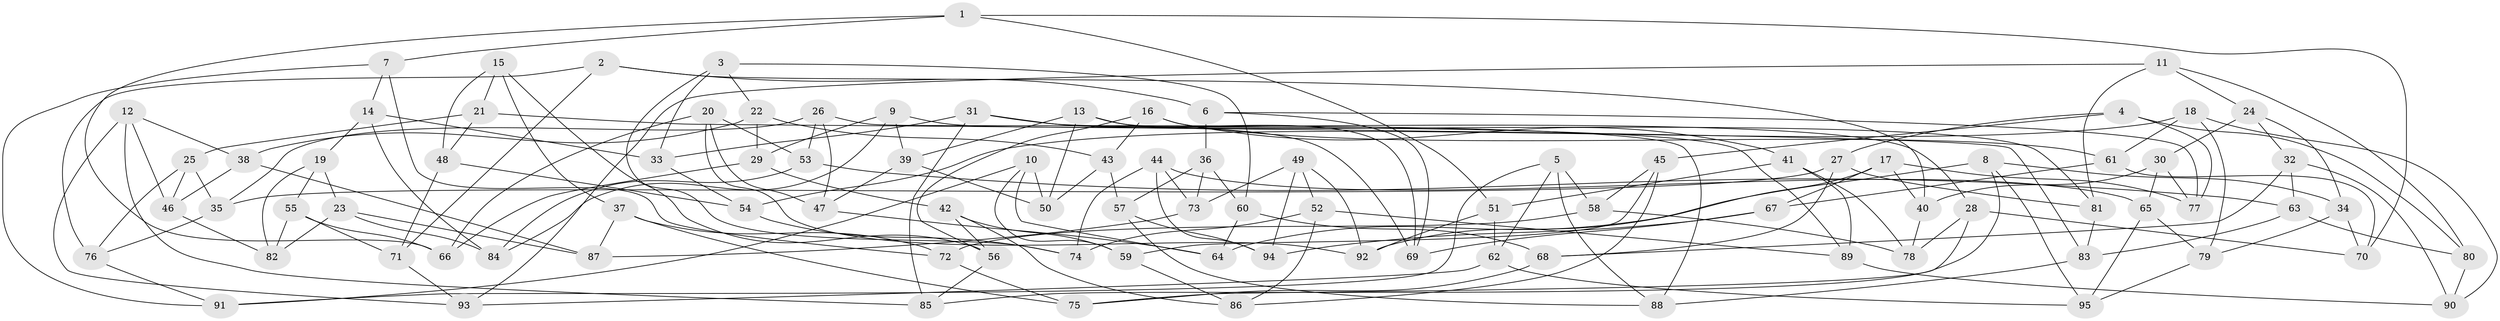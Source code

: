 // coarse degree distribution, {4: 0.1875, 6: 0.4166666666666667, 3: 0.08333333333333333, 5: 0.20833333333333334, 7: 0.08333333333333333, 8: 0.020833333333333332}
// Generated by graph-tools (version 1.1) at 2025/38/03/04/25 23:38:14]
// undirected, 95 vertices, 190 edges
graph export_dot {
  node [color=gray90,style=filled];
  1;
  2;
  3;
  4;
  5;
  6;
  7;
  8;
  9;
  10;
  11;
  12;
  13;
  14;
  15;
  16;
  17;
  18;
  19;
  20;
  21;
  22;
  23;
  24;
  25;
  26;
  27;
  28;
  29;
  30;
  31;
  32;
  33;
  34;
  35;
  36;
  37;
  38;
  39;
  40;
  41;
  42;
  43;
  44;
  45;
  46;
  47;
  48;
  49;
  50;
  51;
  52;
  53;
  54;
  55;
  56;
  57;
  58;
  59;
  60;
  61;
  62;
  63;
  64;
  65;
  66;
  67;
  68;
  69;
  70;
  71;
  72;
  73;
  74;
  75;
  76;
  77;
  78;
  79;
  80;
  81;
  82;
  83;
  84;
  85;
  86;
  87;
  88;
  89;
  90;
  91;
  92;
  93;
  94;
  95;
  1 -- 66;
  1 -- 51;
  1 -- 70;
  1 -- 7;
  2 -- 71;
  2 -- 40;
  2 -- 6;
  2 -- 76;
  3 -- 60;
  3 -- 22;
  3 -- 33;
  3 -- 74;
  4 -- 80;
  4 -- 27;
  4 -- 77;
  4 -- 45;
  5 -- 88;
  5 -- 62;
  5 -- 58;
  5 -- 91;
  6 -- 69;
  6 -- 36;
  6 -- 77;
  7 -- 91;
  7 -- 14;
  7 -- 72;
  8 -- 85;
  8 -- 95;
  8 -- 34;
  8 -- 64;
  9 -- 29;
  9 -- 28;
  9 -- 39;
  9 -- 84;
  10 -- 50;
  10 -- 64;
  10 -- 59;
  10 -- 91;
  11 -- 93;
  11 -- 80;
  11 -- 24;
  11 -- 81;
  12 -- 93;
  12 -- 85;
  12 -- 46;
  12 -- 38;
  13 -- 69;
  13 -- 39;
  13 -- 50;
  13 -- 81;
  14 -- 33;
  14 -- 19;
  14 -- 84;
  15 -- 37;
  15 -- 48;
  15 -- 21;
  15 -- 56;
  16 -- 61;
  16 -- 41;
  16 -- 56;
  16 -- 43;
  17 -- 77;
  17 -- 92;
  17 -- 67;
  17 -- 40;
  18 -- 79;
  18 -- 61;
  18 -- 54;
  18 -- 90;
  19 -- 55;
  19 -- 82;
  19 -- 23;
  20 -- 53;
  20 -- 47;
  20 -- 92;
  20 -- 66;
  21 -- 48;
  21 -- 25;
  21 -- 83;
  22 -- 29;
  22 -- 43;
  22 -- 38;
  23 -- 87;
  23 -- 82;
  23 -- 84;
  24 -- 32;
  24 -- 34;
  24 -- 30;
  25 -- 76;
  25 -- 46;
  25 -- 35;
  26 -- 35;
  26 -- 88;
  26 -- 47;
  26 -- 53;
  27 -- 81;
  27 -- 35;
  27 -- 68;
  28 -- 75;
  28 -- 70;
  28 -- 78;
  29 -- 42;
  29 -- 66;
  30 -- 65;
  30 -- 77;
  30 -- 40;
  31 -- 89;
  31 -- 33;
  31 -- 69;
  31 -- 85;
  32 -- 68;
  32 -- 90;
  32 -- 63;
  33 -- 54;
  34 -- 79;
  34 -- 70;
  35 -- 76;
  36 -- 73;
  36 -- 57;
  36 -- 60;
  37 -- 72;
  37 -- 75;
  37 -- 87;
  38 -- 87;
  38 -- 46;
  39 -- 50;
  39 -- 47;
  40 -- 78;
  41 -- 89;
  41 -- 51;
  41 -- 78;
  42 -- 86;
  42 -- 59;
  42 -- 56;
  43 -- 57;
  43 -- 50;
  44 -- 65;
  44 -- 74;
  44 -- 94;
  44 -- 73;
  45 -- 59;
  45 -- 86;
  45 -- 58;
  46 -- 82;
  47 -- 64;
  48 -- 71;
  48 -- 54;
  49 -- 73;
  49 -- 52;
  49 -- 92;
  49 -- 94;
  51 -- 92;
  51 -- 62;
  52 -- 74;
  52 -- 89;
  52 -- 86;
  53 -- 63;
  53 -- 84;
  54 -- 74;
  55 -- 66;
  55 -- 82;
  55 -- 71;
  56 -- 85;
  57 -- 88;
  57 -- 94;
  58 -- 78;
  58 -- 72;
  59 -- 86;
  60 -- 64;
  60 -- 68;
  61 -- 70;
  61 -- 67;
  62 -- 95;
  62 -- 93;
  63 -- 80;
  63 -- 83;
  65 -- 95;
  65 -- 79;
  67 -- 69;
  67 -- 94;
  68 -- 75;
  71 -- 93;
  72 -- 75;
  73 -- 87;
  76 -- 91;
  79 -- 95;
  80 -- 90;
  81 -- 83;
  83 -- 88;
  89 -- 90;
}
